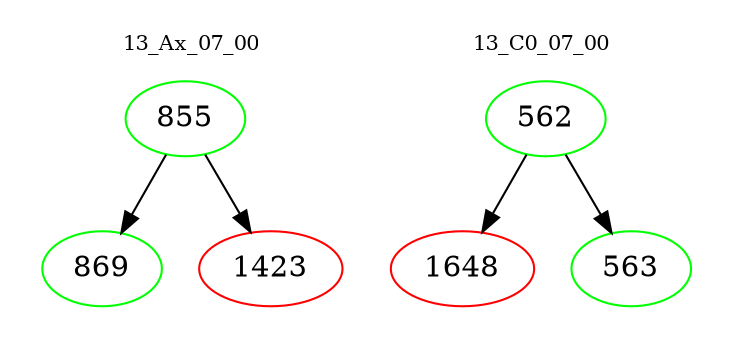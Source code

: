 digraph{
subgraph cluster_0 {
color = white
label = "13_Ax_07_00";
fontsize=10;
T0_855 [label="855", color="green"]
T0_855 -> T0_869 [color="black"]
T0_869 [label="869", color="green"]
T0_855 -> T0_1423 [color="black"]
T0_1423 [label="1423", color="red"]
}
subgraph cluster_1 {
color = white
label = "13_C0_07_00";
fontsize=10;
T1_562 [label="562", color="green"]
T1_562 -> T1_1648 [color="black"]
T1_1648 [label="1648", color="red"]
T1_562 -> T1_563 [color="black"]
T1_563 [label="563", color="green"]
}
}
